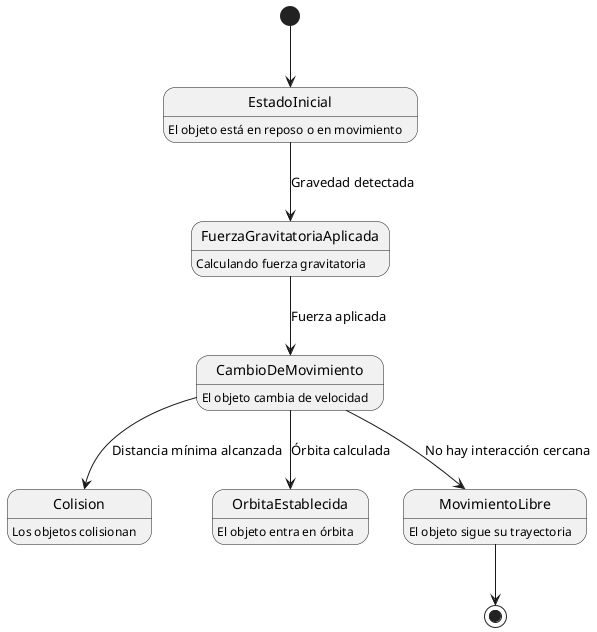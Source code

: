 @startuml
[*] --> EstadoInicial

EstadoInicial : El objeto está en reposo o en movimiento

EstadoInicial --> FuerzaGravitatoriaAplicada : Gravedad detectada
FuerzaGravitatoriaAplicada : Calculando fuerza gravitatoria

FuerzaGravitatoriaAplicada --> CambioDeMovimiento : Fuerza aplicada
CambioDeMovimiento : El objeto cambia de velocidad

CambioDeMovimiento --> Colision : Distancia mínima alcanzada
Colision : Los objetos colisionan

CambioDeMovimiento --> OrbitaEstablecida : Órbita calculada
OrbitaEstablecida : El objeto entra en órbita

CambioDeMovimiento --> MovimientoLibre : No hay interacción cercana
MovimientoLibre : El objeto sigue su trayectoria

MovimientoLibre --> [*]
@enduml

